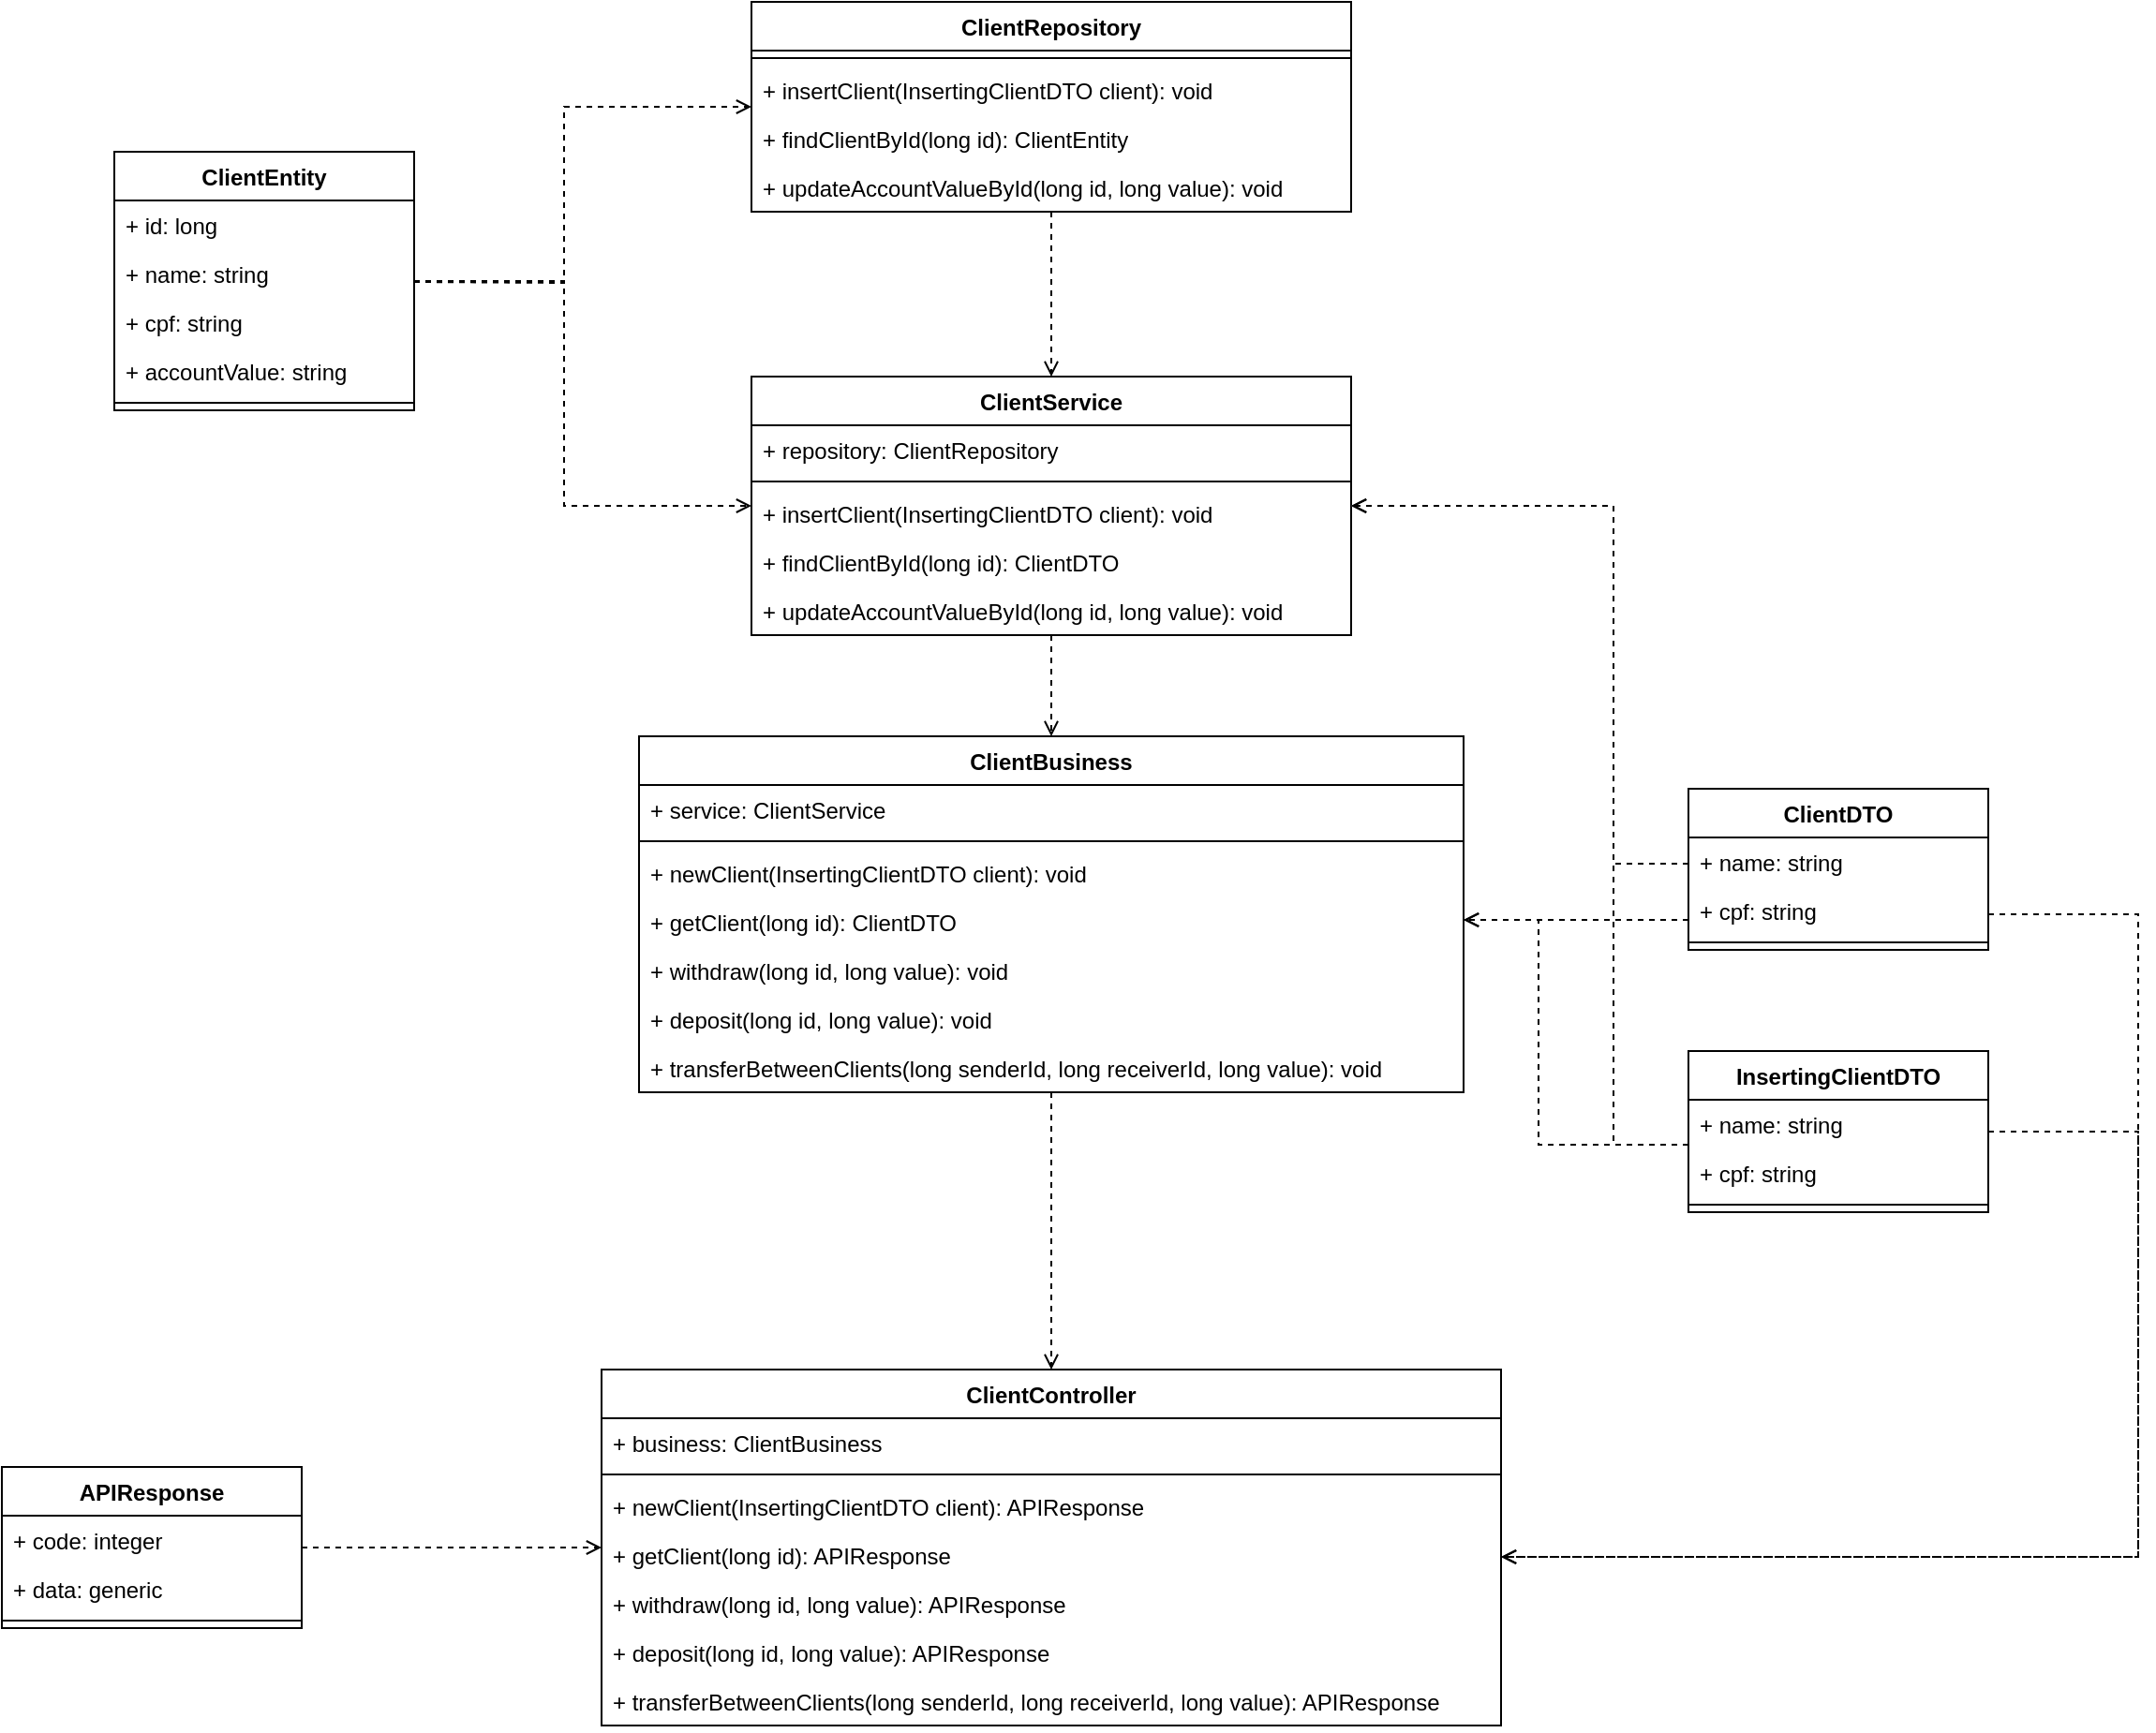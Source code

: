 <mxfile version="21.2.3" type="github">
  <diagram name="Página-1" id="-5jiJ6O5D8xDDH33lbmj">
    <mxGraphModel dx="1687" dy="832" grid="1" gridSize="10" guides="1" tooltips="1" connect="1" arrows="1" fold="1" page="1" pageScale="1" pageWidth="827" pageHeight="1169" math="0" shadow="0">
      <root>
        <mxCell id="0" />
        <mxCell id="1" parent="0" />
        <mxCell id="ZSFOHfEtqHHKLjFi4LGP-78" style="rounded=0;orthogonalLoop=1;jettySize=auto;html=1;dashed=1;endArrow=open;endFill=0;" parent="1" source="ZSFOHfEtqHHKLjFi4LGP-10" target="ZSFOHfEtqHHKLjFi4LGP-28" edge="1">
          <mxGeometry relative="1" as="geometry">
            <mxPoint x="560" y="310" as="targetPoint" />
            <Array as="points">
              <mxPoint x="520" y="440" />
              <mxPoint x="520" y="346" />
            </Array>
          </mxGeometry>
        </mxCell>
        <mxCell id="FWGrVeS59wWyZ3CP3wZL-16" style="edgeStyle=orthogonalEdgeStyle;rounded=0;orthogonalLoop=1;jettySize=auto;html=1;dashed=1;endArrow=open;endFill=0;" edge="1" parent="1" source="ZSFOHfEtqHHKLjFi4LGP-10" target="ZSFOHfEtqHHKLjFi4LGP-47">
          <mxGeometry relative="1" as="geometry">
            <Array as="points">
              <mxPoint x="520" y="439" />
              <mxPoint x="520" y="559" />
            </Array>
          </mxGeometry>
        </mxCell>
        <mxCell id="ZSFOHfEtqHHKLjFi4LGP-10" value="ClientEntity" style="swimlane;fontStyle=1;align=center;verticalAlign=top;childLayout=stackLayout;horizontal=1;startSize=26;horizontalStack=0;resizeParent=1;resizeParentMax=0;resizeLast=0;collapsible=1;marginBottom=0;whiteSpace=wrap;html=1;fillColor=default;" parent="1" vertex="1">
          <mxGeometry x="280" y="370" width="160" height="138" as="geometry" />
        </mxCell>
        <mxCell id="ZSFOHfEtqHHKLjFi4LGP-11" value="+ id: long" style="text;strokeColor=none;fillColor=none;align=left;verticalAlign=top;spacingLeft=4;spacingRight=4;overflow=hidden;rotatable=0;points=[[0,0.5],[1,0.5]];portConstraint=eastwest;whiteSpace=wrap;html=1;" parent="ZSFOHfEtqHHKLjFi4LGP-10" vertex="1">
          <mxGeometry y="26" width="160" height="26" as="geometry" />
        </mxCell>
        <mxCell id="ZSFOHfEtqHHKLjFi4LGP-15" value="+ name: string" style="text;strokeColor=none;fillColor=none;align=left;verticalAlign=top;spacingLeft=4;spacingRight=4;overflow=hidden;rotatable=0;points=[[0,0.5],[1,0.5]];portConstraint=eastwest;whiteSpace=wrap;html=1;" parent="ZSFOHfEtqHHKLjFi4LGP-10" vertex="1">
          <mxGeometry y="52" width="160" height="26" as="geometry" />
        </mxCell>
        <mxCell id="ZSFOHfEtqHHKLjFi4LGP-14" value="+ cpf: string" style="text;strokeColor=none;fillColor=none;align=left;verticalAlign=top;spacingLeft=4;spacingRight=4;overflow=hidden;rotatable=0;points=[[0,0.5],[1,0.5]];portConstraint=eastwest;whiteSpace=wrap;html=1;" parent="ZSFOHfEtqHHKLjFi4LGP-10" vertex="1">
          <mxGeometry y="78" width="160" height="26" as="geometry" />
        </mxCell>
        <mxCell id="ZSFOHfEtqHHKLjFi4LGP-16" value="+ accountValue: string" style="text;strokeColor=none;fillColor=none;align=left;verticalAlign=top;spacingLeft=4;spacingRight=4;overflow=hidden;rotatable=0;points=[[0,0.5],[1,0.5]];portConstraint=eastwest;whiteSpace=wrap;html=1;" parent="ZSFOHfEtqHHKLjFi4LGP-10" vertex="1">
          <mxGeometry y="104" width="160" height="26" as="geometry" />
        </mxCell>
        <mxCell id="ZSFOHfEtqHHKLjFi4LGP-12" value="" style="line;strokeWidth=1;fillColor=none;align=left;verticalAlign=middle;spacingTop=-1;spacingLeft=3;spacingRight=3;rotatable=0;labelPosition=right;points=[];portConstraint=eastwest;strokeColor=inherit;" parent="ZSFOHfEtqHHKLjFi4LGP-10" vertex="1">
          <mxGeometry y="130" width="160" height="8" as="geometry" />
        </mxCell>
        <mxCell id="ZSFOHfEtqHHKLjFi4LGP-80" style="edgeStyle=orthogonalEdgeStyle;rounded=0;orthogonalLoop=1;jettySize=auto;html=1;entryX=0.5;entryY=0;entryDx=0;entryDy=0;endArrow=open;endFill=0;dashed=1;" parent="1" source="ZSFOHfEtqHHKLjFi4LGP-28" target="ZSFOHfEtqHHKLjFi4LGP-47" edge="1">
          <mxGeometry relative="1" as="geometry" />
        </mxCell>
        <mxCell id="ZSFOHfEtqHHKLjFi4LGP-28" value="ClientRepository" style="swimlane;fontStyle=1;align=center;verticalAlign=top;childLayout=stackLayout;horizontal=1;startSize=26;horizontalStack=0;resizeParent=1;resizeParentMax=0;resizeLast=0;collapsible=1;marginBottom=0;whiteSpace=wrap;html=1;" parent="1" vertex="1">
          <mxGeometry x="620" y="290" width="320" height="112" as="geometry">
            <mxRectangle x="560" y="280" width="100" height="30" as="alternateBounds" />
          </mxGeometry>
        </mxCell>
        <mxCell id="ZSFOHfEtqHHKLjFi4LGP-30" value="" style="line;strokeWidth=1;fillColor=none;align=left;verticalAlign=middle;spacingTop=-1;spacingLeft=3;spacingRight=3;rotatable=0;labelPosition=right;points=[];portConstraint=eastwest;strokeColor=inherit;" parent="ZSFOHfEtqHHKLjFi4LGP-28" vertex="1">
          <mxGeometry y="26" width="320" height="8" as="geometry" />
        </mxCell>
        <mxCell id="ZSFOHfEtqHHKLjFi4LGP-34" value="+ insertClient(InsertingClientDTO client): void" style="text;strokeColor=none;fillColor=none;align=left;verticalAlign=top;spacingLeft=4;spacingRight=4;overflow=hidden;rotatable=0;points=[[0,0.5],[1,0.5]];portConstraint=eastwest;whiteSpace=wrap;html=1;" parent="ZSFOHfEtqHHKLjFi4LGP-28" vertex="1">
          <mxGeometry y="34" width="320" height="26" as="geometry" />
        </mxCell>
        <mxCell id="ZSFOHfEtqHHKLjFi4LGP-31" value="+ findClientById(long id): ClientEntity" style="text;strokeColor=none;fillColor=none;align=left;verticalAlign=top;spacingLeft=4;spacingRight=4;overflow=hidden;rotatable=0;points=[[0,0.5],[1,0.5]];portConstraint=eastwest;whiteSpace=wrap;html=1;" parent="ZSFOHfEtqHHKLjFi4LGP-28" vertex="1">
          <mxGeometry y="60" width="320" height="26" as="geometry" />
        </mxCell>
        <mxCell id="ZSFOHfEtqHHKLjFi4LGP-32" value="+ updateAccountValueById(long id, long value): void" style="text;strokeColor=none;fillColor=none;align=left;verticalAlign=top;spacingLeft=4;spacingRight=4;overflow=hidden;rotatable=0;points=[[0,0.5],[1,0.5]];portConstraint=eastwest;whiteSpace=wrap;html=1;" parent="ZSFOHfEtqHHKLjFi4LGP-28" vertex="1">
          <mxGeometry y="86" width="320" height="26" as="geometry" />
        </mxCell>
        <mxCell id="ZSFOHfEtqHHKLjFi4LGP-81" style="rounded=0;orthogonalLoop=1;jettySize=auto;html=1;entryX=0.5;entryY=0;entryDx=0;entryDy=0;dashed=1;endArrow=open;endFill=0;" parent="1" source="ZSFOHfEtqHHKLjFi4LGP-47" target="ZSFOHfEtqHHKLjFi4LGP-53" edge="1">
          <mxGeometry relative="1" as="geometry" />
        </mxCell>
        <mxCell id="ZSFOHfEtqHHKLjFi4LGP-47" value="ClientService" style="swimlane;fontStyle=1;align=center;verticalAlign=top;childLayout=stackLayout;horizontal=1;startSize=26;horizontalStack=0;resizeParent=1;resizeParentMax=0;resizeLast=0;collapsible=1;marginBottom=0;whiteSpace=wrap;html=1;" parent="1" vertex="1">
          <mxGeometry x="620" y="490" width="320" height="138" as="geometry" />
        </mxCell>
        <mxCell id="ZSFOHfEtqHHKLjFi4LGP-48" value="+ repository: ClientRepository" style="text;strokeColor=none;fillColor=none;align=left;verticalAlign=top;spacingLeft=4;spacingRight=4;overflow=hidden;rotatable=0;points=[[0,0.5],[1,0.5]];portConstraint=eastwest;whiteSpace=wrap;html=1;" parent="ZSFOHfEtqHHKLjFi4LGP-47" vertex="1">
          <mxGeometry y="26" width="320" height="26" as="geometry" />
        </mxCell>
        <mxCell id="ZSFOHfEtqHHKLjFi4LGP-49" value="" style="line;strokeWidth=1;fillColor=none;align=left;verticalAlign=middle;spacingTop=-1;spacingLeft=3;spacingRight=3;rotatable=0;labelPosition=right;points=[];portConstraint=eastwest;strokeColor=inherit;" parent="ZSFOHfEtqHHKLjFi4LGP-47" vertex="1">
          <mxGeometry y="52" width="320" height="8" as="geometry" />
        </mxCell>
        <mxCell id="ZSFOHfEtqHHKLjFi4LGP-50" value="+ insertClient(InsertingClientDTO client): void" style="text;strokeColor=none;fillColor=none;align=left;verticalAlign=top;spacingLeft=4;spacingRight=4;overflow=hidden;rotatable=0;points=[[0,0.5],[1,0.5]];portConstraint=eastwest;whiteSpace=wrap;html=1;" parent="ZSFOHfEtqHHKLjFi4LGP-47" vertex="1">
          <mxGeometry y="60" width="320" height="26" as="geometry" />
        </mxCell>
        <mxCell id="ZSFOHfEtqHHKLjFi4LGP-52" value="+ findClientById(long id): ClientDTO" style="text;strokeColor=none;fillColor=none;align=left;verticalAlign=top;spacingLeft=4;spacingRight=4;overflow=hidden;rotatable=0;points=[[0,0.5],[1,0.5]];portConstraint=eastwest;whiteSpace=wrap;html=1;" parent="ZSFOHfEtqHHKLjFi4LGP-47" vertex="1">
          <mxGeometry y="86" width="320" height="26" as="geometry" />
        </mxCell>
        <mxCell id="ZSFOHfEtqHHKLjFi4LGP-51" value="+ updateAccountValueById(long id, long value): void" style="text;strokeColor=none;fillColor=none;align=left;verticalAlign=top;spacingLeft=4;spacingRight=4;overflow=hidden;rotatable=0;points=[[0,0.5],[1,0.5]];portConstraint=eastwest;whiteSpace=wrap;html=1;" parent="ZSFOHfEtqHHKLjFi4LGP-47" vertex="1">
          <mxGeometry y="112" width="320" height="26" as="geometry" />
        </mxCell>
        <mxCell id="ZSFOHfEtqHHKLjFi4LGP-82" style="rounded=0;orthogonalLoop=1;jettySize=auto;html=1;entryX=0.5;entryY=0;entryDx=0;entryDy=0;dashed=1;endArrow=open;endFill=0;" parent="1" source="ZSFOHfEtqHHKLjFi4LGP-53" target="ZSFOHfEtqHHKLjFi4LGP-61" edge="1">
          <mxGeometry relative="1" as="geometry" />
        </mxCell>
        <mxCell id="ZSFOHfEtqHHKLjFi4LGP-53" value="ClientBusiness" style="swimlane;fontStyle=1;align=center;verticalAlign=top;childLayout=stackLayout;horizontal=1;startSize=26;horizontalStack=0;resizeParent=1;resizeParentMax=0;resizeLast=0;collapsible=1;marginBottom=0;whiteSpace=wrap;html=1;" parent="1" vertex="1">
          <mxGeometry x="560" y="682" width="440" height="190" as="geometry" />
        </mxCell>
        <mxCell id="ZSFOHfEtqHHKLjFi4LGP-54" value="+ service: ClientService" style="text;strokeColor=none;fillColor=none;align=left;verticalAlign=top;spacingLeft=4;spacingRight=4;overflow=hidden;rotatable=0;points=[[0,0.5],[1,0.5]];portConstraint=eastwest;whiteSpace=wrap;html=1;" parent="ZSFOHfEtqHHKLjFi4LGP-53" vertex="1">
          <mxGeometry y="26" width="440" height="26" as="geometry" />
        </mxCell>
        <mxCell id="ZSFOHfEtqHHKLjFi4LGP-55" value="" style="line;strokeWidth=1;fillColor=none;align=left;verticalAlign=middle;spacingTop=-1;spacingLeft=3;spacingRight=3;rotatable=0;labelPosition=right;points=[];portConstraint=eastwest;strokeColor=inherit;" parent="ZSFOHfEtqHHKLjFi4LGP-53" vertex="1">
          <mxGeometry y="52" width="440" height="8" as="geometry" />
        </mxCell>
        <mxCell id="ZSFOHfEtqHHKLjFi4LGP-56" value="+ newClient(InsertingClientDTO&amp;nbsp;client): void" style="text;strokeColor=none;fillColor=none;align=left;verticalAlign=top;spacingLeft=4;spacingRight=4;overflow=hidden;rotatable=0;points=[[0,0.5],[1,0.5]];portConstraint=eastwest;whiteSpace=wrap;html=1;" parent="ZSFOHfEtqHHKLjFi4LGP-53" vertex="1">
          <mxGeometry y="60" width="440" height="26" as="geometry" />
        </mxCell>
        <mxCell id="ZSFOHfEtqHHKLjFi4LGP-57" value="+ getClient(long id): ClientDTO" style="text;strokeColor=none;fillColor=none;align=left;verticalAlign=top;spacingLeft=4;spacingRight=4;overflow=hidden;rotatable=0;points=[[0,0.5],[1,0.5]];portConstraint=eastwest;whiteSpace=wrap;html=1;" parent="ZSFOHfEtqHHKLjFi4LGP-53" vertex="1">
          <mxGeometry y="86" width="440" height="26" as="geometry" />
        </mxCell>
        <mxCell id="ZSFOHfEtqHHKLjFi4LGP-58" value="+ withdraw(long id, long value): void" style="text;strokeColor=none;fillColor=none;align=left;verticalAlign=top;spacingLeft=4;spacingRight=4;overflow=hidden;rotatable=0;points=[[0,0.5],[1,0.5]];portConstraint=eastwest;whiteSpace=wrap;html=1;" parent="ZSFOHfEtqHHKLjFi4LGP-53" vertex="1">
          <mxGeometry y="112" width="440" height="26" as="geometry" />
        </mxCell>
        <mxCell id="ZSFOHfEtqHHKLjFi4LGP-60" value="+ deposit(long id, long value): void" style="text;strokeColor=none;fillColor=none;align=left;verticalAlign=top;spacingLeft=4;spacingRight=4;overflow=hidden;rotatable=0;points=[[0,0.5],[1,0.5]];portConstraint=eastwest;whiteSpace=wrap;html=1;" parent="ZSFOHfEtqHHKLjFi4LGP-53" vertex="1">
          <mxGeometry y="138" width="440" height="26" as="geometry" />
        </mxCell>
        <mxCell id="ZSFOHfEtqHHKLjFi4LGP-59" value="+ transferBetweenClients(long senderId, long receiverId, long value): void" style="text;strokeColor=none;fillColor=none;align=left;verticalAlign=top;spacingLeft=4;spacingRight=4;overflow=hidden;rotatable=0;points=[[0,0.5],[1,0.5]];portConstraint=eastwest;whiteSpace=wrap;html=1;" parent="ZSFOHfEtqHHKLjFi4LGP-53" vertex="1">
          <mxGeometry y="164" width="440" height="26" as="geometry" />
        </mxCell>
        <mxCell id="ZSFOHfEtqHHKLjFi4LGP-61" value="ClientController" style="swimlane;fontStyle=1;align=center;verticalAlign=top;childLayout=stackLayout;horizontal=1;startSize=26;horizontalStack=0;resizeParent=1;resizeParentMax=0;resizeLast=0;collapsible=1;marginBottom=0;whiteSpace=wrap;html=1;" parent="1" vertex="1">
          <mxGeometry x="540" y="1020" width="480" height="190" as="geometry" />
        </mxCell>
        <mxCell id="ZSFOHfEtqHHKLjFi4LGP-62" value="+ business: ClientBusiness" style="text;strokeColor=none;fillColor=none;align=left;verticalAlign=top;spacingLeft=4;spacingRight=4;overflow=hidden;rotatable=0;points=[[0,0.5],[1,0.5]];portConstraint=eastwest;whiteSpace=wrap;html=1;" parent="ZSFOHfEtqHHKLjFi4LGP-61" vertex="1">
          <mxGeometry y="26" width="480" height="26" as="geometry" />
        </mxCell>
        <mxCell id="ZSFOHfEtqHHKLjFi4LGP-63" value="" style="line;strokeWidth=1;fillColor=none;align=left;verticalAlign=middle;spacingTop=-1;spacingLeft=3;spacingRight=3;rotatable=0;labelPosition=right;points=[];portConstraint=eastwest;strokeColor=inherit;" parent="ZSFOHfEtqHHKLjFi4LGP-61" vertex="1">
          <mxGeometry y="52" width="480" height="8" as="geometry" />
        </mxCell>
        <mxCell id="ZSFOHfEtqHHKLjFi4LGP-64" value="+ newClient(InsertingClientDTO&amp;nbsp;client): APIResponse" style="text;strokeColor=none;fillColor=none;align=left;verticalAlign=top;spacingLeft=4;spacingRight=4;overflow=hidden;rotatable=0;points=[[0,0.5],[1,0.5]];portConstraint=eastwest;whiteSpace=wrap;html=1;" parent="ZSFOHfEtqHHKLjFi4LGP-61" vertex="1">
          <mxGeometry y="60" width="480" height="26" as="geometry" />
        </mxCell>
        <mxCell id="ZSFOHfEtqHHKLjFi4LGP-65" value="+ getClient(long id): APIResponse" style="text;strokeColor=none;fillColor=none;align=left;verticalAlign=top;spacingLeft=4;spacingRight=4;overflow=hidden;rotatable=0;points=[[0,0.5],[1,0.5]];portConstraint=eastwest;whiteSpace=wrap;html=1;" parent="ZSFOHfEtqHHKLjFi4LGP-61" vertex="1">
          <mxGeometry y="86" width="480" height="26" as="geometry" />
        </mxCell>
        <mxCell id="ZSFOHfEtqHHKLjFi4LGP-66" value="+ withdraw(long id, long value): APIResponse" style="text;strokeColor=none;fillColor=none;align=left;verticalAlign=top;spacingLeft=4;spacingRight=4;overflow=hidden;rotatable=0;points=[[0,0.5],[1,0.5]];portConstraint=eastwest;whiteSpace=wrap;html=1;" parent="ZSFOHfEtqHHKLjFi4LGP-61" vertex="1">
          <mxGeometry y="112" width="480" height="26" as="geometry" />
        </mxCell>
        <mxCell id="ZSFOHfEtqHHKLjFi4LGP-67" value="+ deposit(long id, long value): APIResponse" style="text;strokeColor=none;fillColor=none;align=left;verticalAlign=top;spacingLeft=4;spacingRight=4;overflow=hidden;rotatable=0;points=[[0,0.5],[1,0.5]];portConstraint=eastwest;whiteSpace=wrap;html=1;" parent="ZSFOHfEtqHHKLjFi4LGP-61" vertex="1">
          <mxGeometry y="138" width="480" height="26" as="geometry" />
        </mxCell>
        <mxCell id="ZSFOHfEtqHHKLjFi4LGP-68" value="+ transferBetweenClients(long senderId, long receiverId, long value): APIResponse" style="text;strokeColor=none;fillColor=none;align=left;verticalAlign=top;spacingLeft=4;spacingRight=4;overflow=hidden;rotatable=0;points=[[0,0.5],[1,0.5]];portConstraint=eastwest;whiteSpace=wrap;html=1;" parent="ZSFOHfEtqHHKLjFi4LGP-61" vertex="1">
          <mxGeometry y="164" width="480" height="26" as="geometry" />
        </mxCell>
        <mxCell id="FWGrVeS59wWyZ3CP3wZL-5" style="edgeStyle=orthogonalEdgeStyle;rounded=0;orthogonalLoop=1;jettySize=auto;html=1;dashed=1;endArrow=open;endFill=0;" edge="1" parent="1" source="ZSFOHfEtqHHKLjFi4LGP-69" target="ZSFOHfEtqHHKLjFi4LGP-61">
          <mxGeometry relative="1" as="geometry" />
        </mxCell>
        <mxCell id="ZSFOHfEtqHHKLjFi4LGP-69" value="APIResponse" style="swimlane;fontStyle=1;align=center;verticalAlign=top;childLayout=stackLayout;horizontal=1;startSize=26;horizontalStack=0;resizeParent=1;resizeParentMax=0;resizeLast=0;collapsible=1;marginBottom=0;whiteSpace=wrap;html=1;" parent="1" vertex="1">
          <mxGeometry x="220" y="1072" width="160" height="86" as="geometry" />
        </mxCell>
        <mxCell id="ZSFOHfEtqHHKLjFi4LGP-70" value="+ code: integer" style="text;strokeColor=none;fillColor=none;align=left;verticalAlign=top;spacingLeft=4;spacingRight=4;overflow=hidden;rotatable=0;points=[[0,0.5],[1,0.5]];portConstraint=eastwest;whiteSpace=wrap;html=1;" parent="ZSFOHfEtqHHKLjFi4LGP-69" vertex="1">
          <mxGeometry y="26" width="160" height="26" as="geometry" />
        </mxCell>
        <mxCell id="ZSFOHfEtqHHKLjFi4LGP-77" value="+ data: generic" style="text;strokeColor=none;fillColor=none;align=left;verticalAlign=top;spacingLeft=4;spacingRight=4;overflow=hidden;rotatable=0;points=[[0,0.5],[1,0.5]];portConstraint=eastwest;whiteSpace=wrap;html=1;" parent="ZSFOHfEtqHHKLjFi4LGP-69" vertex="1">
          <mxGeometry y="52" width="160" height="26" as="geometry" />
        </mxCell>
        <mxCell id="ZSFOHfEtqHHKLjFi4LGP-74" value="" style="line;strokeWidth=1;fillColor=none;align=left;verticalAlign=middle;spacingTop=-1;spacingLeft=3;spacingRight=3;rotatable=0;labelPosition=right;points=[];portConstraint=eastwest;strokeColor=inherit;" parent="ZSFOHfEtqHHKLjFi4LGP-69" vertex="1">
          <mxGeometry y="78" width="160" height="8" as="geometry" />
        </mxCell>
        <mxCell id="FWGrVeS59wWyZ3CP3wZL-6" style="edgeStyle=orthogonalEdgeStyle;rounded=0;orthogonalLoop=1;jettySize=auto;html=1;dashed=1;endArrow=open;endFill=0;fillColor=#dae8fc;strokeColor=#000000;" edge="1" parent="1" source="FWGrVeS59wWyZ3CP3wZL-1" target="ZSFOHfEtqHHKLjFi4LGP-61">
          <mxGeometry relative="1" as="geometry">
            <Array as="points">
              <mxPoint x="1360" y="893" />
              <mxPoint x="1360" y="1120" />
            </Array>
          </mxGeometry>
        </mxCell>
        <mxCell id="FWGrVeS59wWyZ3CP3wZL-7" style="edgeStyle=orthogonalEdgeStyle;rounded=0;orthogonalLoop=1;jettySize=auto;html=1;dashed=1;endArrow=open;endFill=0;fillColor=#ffe6cc;strokeColor=#000000;" edge="1" parent="1" source="FWGrVeS59wWyZ3CP3wZL-1" target="ZSFOHfEtqHHKLjFi4LGP-53">
          <mxGeometry relative="1" as="geometry">
            <Array as="points">
              <mxPoint x="1040" y="900" />
              <mxPoint x="1040" y="780" />
            </Array>
          </mxGeometry>
        </mxCell>
        <mxCell id="FWGrVeS59wWyZ3CP3wZL-15" style="edgeStyle=orthogonalEdgeStyle;rounded=0;orthogonalLoop=1;jettySize=auto;html=1;fillColor=#f8cecc;strokeColor=#FFFFFF;dashed=1;endArrow=open;endFill=0;" edge="1" parent="1" source="FWGrVeS59wWyZ3CP3wZL-1" target="ZSFOHfEtqHHKLjFi4LGP-47">
          <mxGeometry relative="1" as="geometry">
            <Array as="points">
              <mxPoint x="1080" y="860" />
              <mxPoint x="1080" y="559" />
            </Array>
          </mxGeometry>
        </mxCell>
        <mxCell id="FWGrVeS59wWyZ3CP3wZL-17" style="edgeStyle=orthogonalEdgeStyle;rounded=0;orthogonalLoop=1;jettySize=auto;html=1;dashed=1;endArrow=open;endFill=0;" edge="1" parent="1" source="FWGrVeS59wWyZ3CP3wZL-1" target="ZSFOHfEtqHHKLjFi4LGP-47">
          <mxGeometry relative="1" as="geometry">
            <Array as="points">
              <mxPoint x="1080" y="900" />
              <mxPoint x="1080" y="559" />
            </Array>
          </mxGeometry>
        </mxCell>
        <mxCell id="FWGrVeS59wWyZ3CP3wZL-1" value="InsertingClientDTO" style="swimlane;fontStyle=1;align=center;verticalAlign=top;childLayout=stackLayout;horizontal=1;startSize=26;horizontalStack=0;resizeParent=1;resizeParentMax=0;resizeLast=0;collapsible=1;marginBottom=0;whiteSpace=wrap;html=1;" vertex="1" parent="1">
          <mxGeometry x="1120" y="850" width="160" height="86" as="geometry" />
        </mxCell>
        <mxCell id="FWGrVeS59wWyZ3CP3wZL-2" value="+ name: string" style="text;strokeColor=none;fillColor=none;align=left;verticalAlign=top;spacingLeft=4;spacingRight=4;overflow=hidden;rotatable=0;points=[[0,0.5],[1,0.5]];portConstraint=eastwest;whiteSpace=wrap;html=1;" vertex="1" parent="FWGrVeS59wWyZ3CP3wZL-1">
          <mxGeometry y="26" width="160" height="26" as="geometry" />
        </mxCell>
        <mxCell id="FWGrVeS59wWyZ3CP3wZL-3" value="+ cpf: string" style="text;strokeColor=none;fillColor=none;align=left;verticalAlign=top;spacingLeft=4;spacingRight=4;overflow=hidden;rotatable=0;points=[[0,0.5],[1,0.5]];portConstraint=eastwest;whiteSpace=wrap;html=1;" vertex="1" parent="FWGrVeS59wWyZ3CP3wZL-1">
          <mxGeometry y="52" width="160" height="26" as="geometry" />
        </mxCell>
        <mxCell id="FWGrVeS59wWyZ3CP3wZL-4" value="" style="line;strokeWidth=1;fillColor=none;align=left;verticalAlign=middle;spacingTop=-1;spacingLeft=3;spacingRight=3;rotatable=0;labelPosition=right;points=[];portConstraint=eastwest;strokeColor=inherit;" vertex="1" parent="FWGrVeS59wWyZ3CP3wZL-1">
          <mxGeometry y="78" width="160" height="8" as="geometry" />
        </mxCell>
        <mxCell id="FWGrVeS59wWyZ3CP3wZL-12" style="edgeStyle=orthogonalEdgeStyle;rounded=0;orthogonalLoop=1;jettySize=auto;html=1;dashed=1;endArrow=open;endFill=0;fillColor=#ffe6cc;strokeColor=#000000;" edge="1" parent="1" source="FWGrVeS59wWyZ3CP3wZL-8" target="ZSFOHfEtqHHKLjFi4LGP-53">
          <mxGeometry relative="1" as="geometry">
            <Array as="points">
              <mxPoint x="1060" y="780" />
              <mxPoint x="1060" y="780" />
            </Array>
          </mxGeometry>
        </mxCell>
        <mxCell id="FWGrVeS59wWyZ3CP3wZL-13" style="edgeStyle=orthogonalEdgeStyle;rounded=0;orthogonalLoop=1;jettySize=auto;html=1;dashed=1;endArrow=open;endFill=0;fillColor=#dae8fc;strokeColor=#000000;" edge="1" parent="1" source="FWGrVeS59wWyZ3CP3wZL-8" target="ZSFOHfEtqHHKLjFi4LGP-61">
          <mxGeometry relative="1" as="geometry">
            <Array as="points">
              <mxPoint x="1360" y="777" />
              <mxPoint x="1360" y="1120" />
            </Array>
          </mxGeometry>
        </mxCell>
        <mxCell id="FWGrVeS59wWyZ3CP3wZL-14" style="edgeStyle=orthogonalEdgeStyle;rounded=0;orthogonalLoop=1;jettySize=auto;html=1;fillColor=#f8cecc;strokeColor=#000000;dashed=1;endArrow=open;endFill=0;" edge="1" parent="1" source="FWGrVeS59wWyZ3CP3wZL-8" target="ZSFOHfEtqHHKLjFi4LGP-47">
          <mxGeometry relative="1" as="geometry">
            <Array as="points">
              <mxPoint x="1080" y="750" />
              <mxPoint x="1080" y="559" />
            </Array>
          </mxGeometry>
        </mxCell>
        <mxCell id="FWGrVeS59wWyZ3CP3wZL-8" value="ClientDTO" style="swimlane;fontStyle=1;align=center;verticalAlign=top;childLayout=stackLayout;horizontal=1;startSize=26;horizontalStack=0;resizeParent=1;resizeParentMax=0;resizeLast=0;collapsible=1;marginBottom=0;whiteSpace=wrap;html=1;" vertex="1" parent="1">
          <mxGeometry x="1120" y="710" width="160" height="86" as="geometry" />
        </mxCell>
        <mxCell id="FWGrVeS59wWyZ3CP3wZL-9" value="+ name: string" style="text;strokeColor=none;fillColor=none;align=left;verticalAlign=top;spacingLeft=4;spacingRight=4;overflow=hidden;rotatable=0;points=[[0,0.5],[1,0.5]];portConstraint=eastwest;whiteSpace=wrap;html=1;" vertex="1" parent="FWGrVeS59wWyZ3CP3wZL-8">
          <mxGeometry y="26" width="160" height="26" as="geometry" />
        </mxCell>
        <mxCell id="FWGrVeS59wWyZ3CP3wZL-10" value="+ cpf: string" style="text;strokeColor=none;fillColor=none;align=left;verticalAlign=top;spacingLeft=4;spacingRight=4;overflow=hidden;rotatable=0;points=[[0,0.5],[1,0.5]];portConstraint=eastwest;whiteSpace=wrap;html=1;" vertex="1" parent="FWGrVeS59wWyZ3CP3wZL-8">
          <mxGeometry y="52" width="160" height="26" as="geometry" />
        </mxCell>
        <mxCell id="FWGrVeS59wWyZ3CP3wZL-11" value="" style="line;strokeWidth=1;fillColor=none;align=left;verticalAlign=middle;spacingTop=-1;spacingLeft=3;spacingRight=3;rotatable=0;labelPosition=right;points=[];portConstraint=eastwest;strokeColor=inherit;" vertex="1" parent="FWGrVeS59wWyZ3CP3wZL-8">
          <mxGeometry y="78" width="160" height="8" as="geometry" />
        </mxCell>
      </root>
    </mxGraphModel>
  </diagram>
</mxfile>
